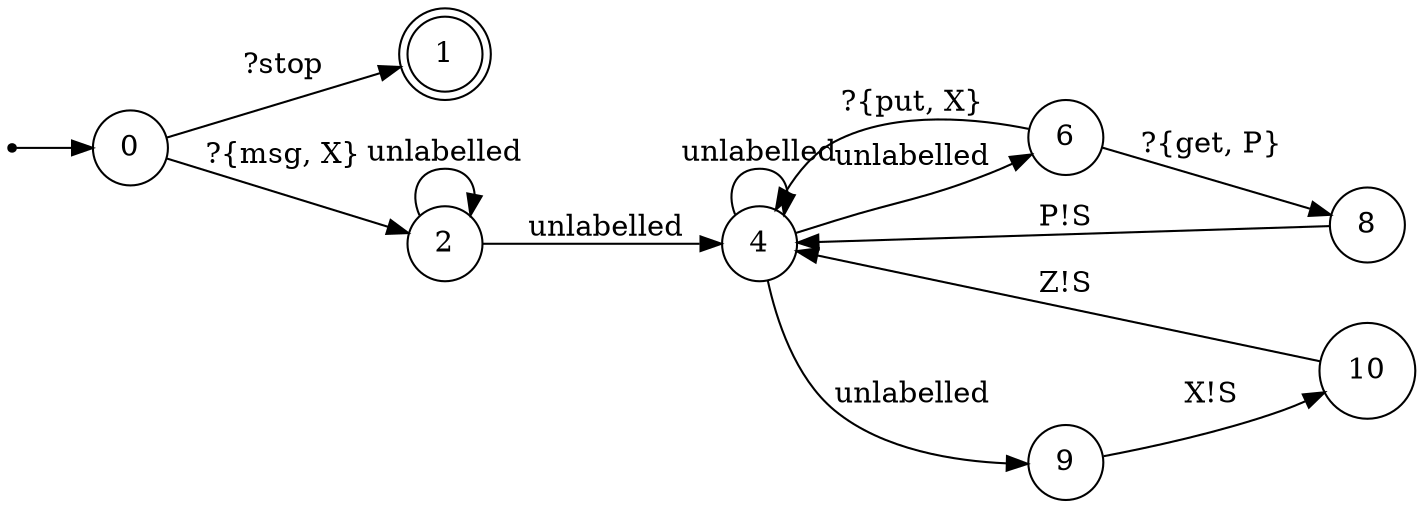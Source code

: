digraph Communicating_Actor_Automata {

            rankdir=LR;
   size="100, 50"
  node [shape = doublecircle]; 1

            node [shape = point]; START;
   node [shape = circle];
   START->0;

            
0 -> 2 [ label = "?{msg, X}"];
2 -> 2 [ label = "unlabelled"];
2 -> 4 [ label = "unlabelled"];
4 -> 6 [ label = "unlabelled"];
6 -> 8 [ label = "?{get, P}"];
8 -> 4 [ label = "P!S"];
6 -> 4 [ label = "?{put, X}"];
4 -> 4 [ label = "unlabelled"];
4 -> 9 [ label = "unlabelled"];
9 -> 10 [ label = "X!S"];
10 -> 4 [ label = "Z!S"];
0 -> 1 [ label = "?stop"];
}